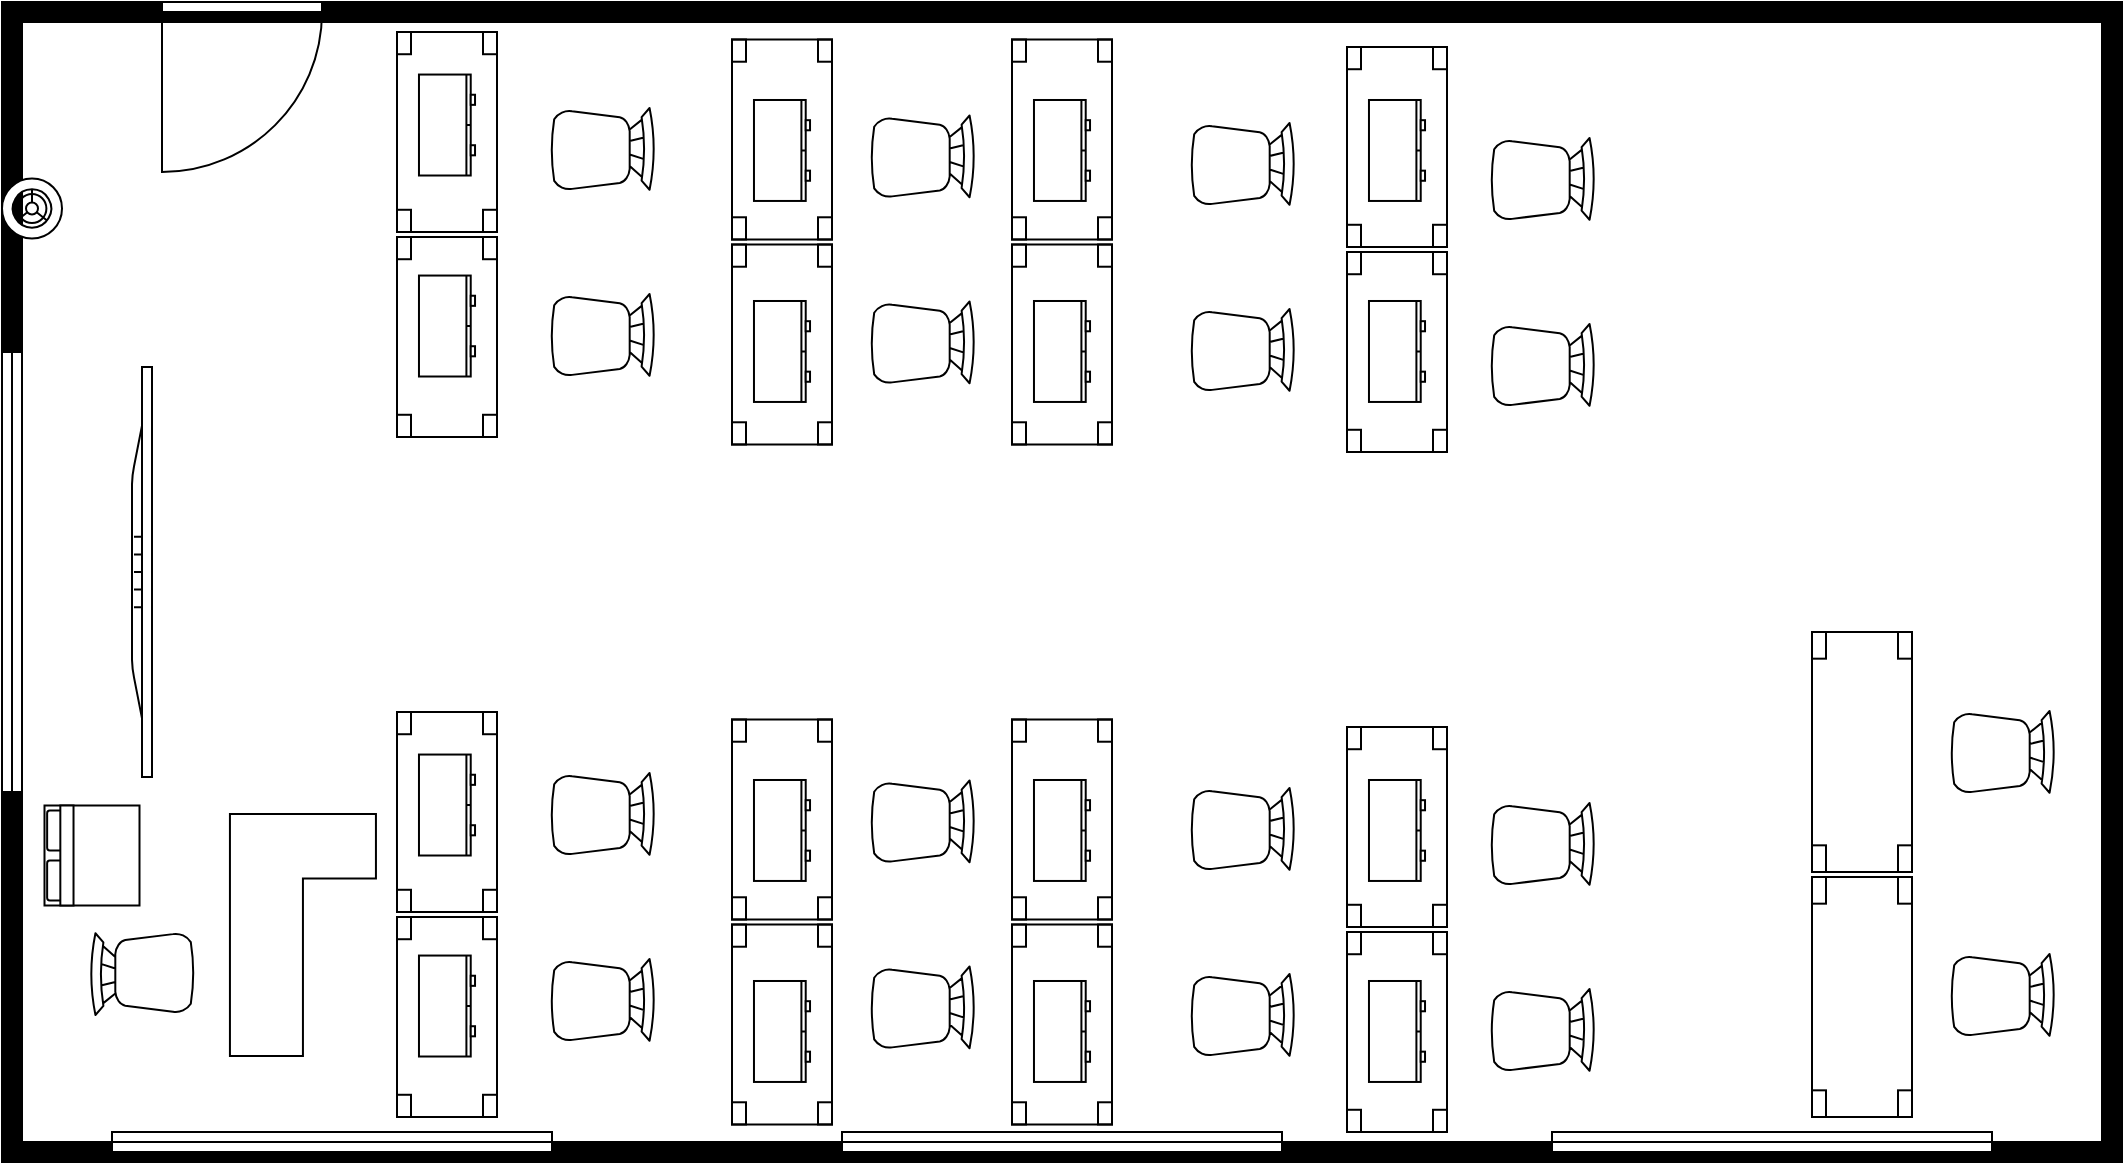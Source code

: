 <mxfile version="24.0.1" type="github">
  <diagram name="Page-1" id="bhlLS0euzK4h61q6FRkr">
    <mxGraphModel dx="2310" dy="1322" grid="1" gridSize="10" guides="1" tooltips="1" connect="1" arrows="1" fold="1" page="1" pageScale="1" pageWidth="2336" pageHeight="1654" math="0" shadow="0">
      <root>
        <mxCell id="0" />
        <mxCell id="1" parent="0" />
        <mxCell id="tyYtf-Vg3i6zd4IeGfm_-7" value="" style="verticalLabelPosition=bottom;html=1;verticalAlign=top;align=center;shape=mxgraph.floorplan.room;fillColor=strokeColor;direction=south;" vertex="1" parent="1">
          <mxGeometry x="200" y="400" width="1060" height="580" as="geometry" />
        </mxCell>
        <mxCell id="tyYtf-Vg3i6zd4IeGfm_-17" value="" style="verticalLabelPosition=bottom;html=1;verticalAlign=top;align=center;shape=mxgraph.floorplan.window;rotation=-90;direction=south;" vertex="1" parent="1">
          <mxGeometry x="360" y="860" width="10" height="220" as="geometry" />
        </mxCell>
        <mxCell id="tyYtf-Vg3i6zd4IeGfm_-26" value="" style="verticalLabelPosition=bottom;html=1;verticalAlign=top;align=center;shape=mxgraph.floorplan.doorLeft;aspect=fixed;" vertex="1" parent="1">
          <mxGeometry x="280" y="400" width="80" height="85" as="geometry" />
        </mxCell>
        <mxCell id="tyYtf-Vg3i6zd4IeGfm_-27" value="" style="verticalLabelPosition=bottom;html=1;verticalAlign=top;align=center;shape=mxgraph.floorplan.table;rotation=-90;" vertex="1" parent="1">
          <mxGeometry x="372.5" y="440" width="100" height="50" as="geometry" />
        </mxCell>
        <mxCell id="tyYtf-Vg3i6zd4IeGfm_-33" value="" style="verticalLabelPosition=bottom;html=1;verticalAlign=top;align=center;shape=mxgraph.floorplan.window;rotation=-90;direction=south;" vertex="1" parent="1">
          <mxGeometry x="725" y="860" width="10" height="220" as="geometry" />
        </mxCell>
        <mxCell id="tyYtf-Vg3i6zd4IeGfm_-34" value="" style="verticalLabelPosition=bottom;html=1;verticalAlign=top;align=center;shape=mxgraph.floorplan.window;rotation=-90;direction=south;" vertex="1" parent="1">
          <mxGeometry x="1080" y="860" width="10" height="220" as="geometry" />
        </mxCell>
        <mxCell id="tyYtf-Vg3i6zd4IeGfm_-35" value="" style="verticalLabelPosition=bottom;html=1;verticalAlign=top;align=center;shape=mxgraph.floorplan.table;rotation=-90;" vertex="1" parent="1">
          <mxGeometry x="372.5" y="542.5" width="100" height="50" as="geometry" />
        </mxCell>
        <mxCell id="tyYtf-Vg3i6zd4IeGfm_-36" value="" style="verticalLabelPosition=bottom;html=1;verticalAlign=top;align=center;shape=mxgraph.floorplan.table;rotation=-90;" vertex="1" parent="1">
          <mxGeometry x="372.5" y="780" width="100" height="50" as="geometry" />
        </mxCell>
        <mxCell id="tyYtf-Vg3i6zd4IeGfm_-37" value="" style="verticalLabelPosition=bottom;html=1;verticalAlign=top;align=center;shape=mxgraph.floorplan.table;rotation=-90;" vertex="1" parent="1">
          <mxGeometry x="372.5" y="882.5" width="100" height="50" as="geometry" />
        </mxCell>
        <mxCell id="tyYtf-Vg3i6zd4IeGfm_-38" value="" style="verticalLabelPosition=bottom;html=1;verticalAlign=top;align=center;shape=mxgraph.floorplan.table;rotation=-90;" vertex="1" parent="1">
          <mxGeometry x="540" y="443.75" width="100" height="50" as="geometry" />
        </mxCell>
        <mxCell id="tyYtf-Vg3i6zd4IeGfm_-39" value="" style="verticalLabelPosition=bottom;html=1;verticalAlign=top;align=center;shape=mxgraph.floorplan.table;rotation=-90;" vertex="1" parent="1">
          <mxGeometry x="540" y="546.25" width="100" height="50" as="geometry" />
        </mxCell>
        <mxCell id="tyYtf-Vg3i6zd4IeGfm_-40" value="" style="verticalLabelPosition=bottom;html=1;verticalAlign=top;align=center;shape=mxgraph.floorplan.table;rotation=-90;" vertex="1" parent="1">
          <mxGeometry x="540" y="783.75" width="100" height="50" as="geometry" />
        </mxCell>
        <mxCell id="tyYtf-Vg3i6zd4IeGfm_-41" value="" style="verticalLabelPosition=bottom;html=1;verticalAlign=top;align=center;shape=mxgraph.floorplan.table;rotation=-90;" vertex="1" parent="1">
          <mxGeometry x="540" y="886.25" width="100" height="50" as="geometry" />
        </mxCell>
        <mxCell id="tyYtf-Vg3i6zd4IeGfm_-42" value="" style="verticalLabelPosition=bottom;html=1;verticalAlign=top;align=center;shape=mxgraph.floorplan.table;rotation=-90;" vertex="1" parent="1">
          <mxGeometry x="680" y="443.75" width="100" height="50" as="geometry" />
        </mxCell>
        <mxCell id="tyYtf-Vg3i6zd4IeGfm_-43" value="" style="verticalLabelPosition=bottom;html=1;verticalAlign=top;align=center;shape=mxgraph.floorplan.table;rotation=-90;" vertex="1" parent="1">
          <mxGeometry x="680" y="546.25" width="100" height="50" as="geometry" />
        </mxCell>
        <mxCell id="tyYtf-Vg3i6zd4IeGfm_-44" value="" style="verticalLabelPosition=bottom;html=1;verticalAlign=top;align=center;shape=mxgraph.floorplan.table;rotation=-90;" vertex="1" parent="1">
          <mxGeometry x="680" y="783.75" width="100" height="50" as="geometry" />
        </mxCell>
        <mxCell id="tyYtf-Vg3i6zd4IeGfm_-45" value="" style="verticalLabelPosition=bottom;html=1;verticalAlign=top;align=center;shape=mxgraph.floorplan.table;rotation=-90;" vertex="1" parent="1">
          <mxGeometry x="680" y="886.25" width="100" height="50" as="geometry" />
        </mxCell>
        <mxCell id="tyYtf-Vg3i6zd4IeGfm_-46" value="" style="verticalLabelPosition=bottom;html=1;verticalAlign=top;align=center;shape=mxgraph.floorplan.table;rotation=-90;" vertex="1" parent="1">
          <mxGeometry x="847.5" y="447.5" width="100" height="50" as="geometry" />
        </mxCell>
        <mxCell id="tyYtf-Vg3i6zd4IeGfm_-47" value="" style="verticalLabelPosition=bottom;html=1;verticalAlign=top;align=center;shape=mxgraph.floorplan.table;rotation=-90;" vertex="1" parent="1">
          <mxGeometry x="847.5" y="550" width="100" height="50" as="geometry" />
        </mxCell>
        <mxCell id="tyYtf-Vg3i6zd4IeGfm_-48" value="" style="verticalLabelPosition=bottom;html=1;verticalAlign=top;align=center;shape=mxgraph.floorplan.table;rotation=-90;" vertex="1" parent="1">
          <mxGeometry x="847.5" y="787.5" width="100" height="50" as="geometry" />
        </mxCell>
        <mxCell id="tyYtf-Vg3i6zd4IeGfm_-49" value="" style="verticalLabelPosition=bottom;html=1;verticalAlign=top;align=center;shape=mxgraph.floorplan.table;rotation=-90;" vertex="1" parent="1">
          <mxGeometry x="847.5" y="890" width="100" height="50" as="geometry" />
        </mxCell>
        <mxCell id="tyYtf-Vg3i6zd4IeGfm_-50" value="" style="verticalLabelPosition=bottom;html=1;verticalAlign=top;align=center;shape=mxgraph.floorplan.desk_corner_2;rotation=90;flipH=0;flipV=1;" vertex="1" parent="1">
          <mxGeometry x="290" y="830" width="120.94" height="73" as="geometry" />
        </mxCell>
        <mxCell id="tyYtf-Vg3i6zd4IeGfm_-51" value="" style="verticalLabelPosition=bottom;html=1;verticalAlign=top;align=center;shape=mxgraph.floorplan.table;rotation=-90;" vertex="1" parent="1">
          <mxGeometry x="1070" y="750" width="120" height="50" as="geometry" />
        </mxCell>
        <mxCell id="tyYtf-Vg3i6zd4IeGfm_-52" value="" style="verticalLabelPosition=bottom;html=1;verticalAlign=top;align=center;shape=mxgraph.floorplan.table;rotation=-90;" vertex="1" parent="1">
          <mxGeometry x="1070" y="872.5" width="120" height="50" as="geometry" />
        </mxCell>
        <mxCell id="tyYtf-Vg3i6zd4IeGfm_-53" value="" style="verticalLabelPosition=bottom;html=1;verticalAlign=top;align=center;shape=mxgraph.floorplan.chair;rotation=90;" vertex="1" parent="1">
          <mxGeometry x="480" y="540.5" width="41" height="52" as="geometry" />
        </mxCell>
        <mxCell id="tyYtf-Vg3i6zd4IeGfm_-54" value="" style="verticalLabelPosition=bottom;html=1;verticalAlign=top;align=center;shape=mxgraph.floorplan.chair;rotation=90;" vertex="1" parent="1">
          <mxGeometry x="480" y="447.5" width="41" height="52" as="geometry" />
        </mxCell>
        <mxCell id="tyYtf-Vg3i6zd4IeGfm_-55" value="" style="verticalLabelPosition=bottom;html=1;verticalAlign=top;align=center;shape=mxgraph.floorplan.chair;rotation=90;" vertex="1" parent="1">
          <mxGeometry x="480" y="873" width="41" height="52" as="geometry" />
        </mxCell>
        <mxCell id="tyYtf-Vg3i6zd4IeGfm_-56" value="" style="verticalLabelPosition=bottom;html=1;verticalAlign=top;align=center;shape=mxgraph.floorplan.chair;rotation=90;" vertex="1" parent="1">
          <mxGeometry x="480" y="780" width="41" height="52" as="geometry" />
        </mxCell>
        <mxCell id="tyYtf-Vg3i6zd4IeGfm_-57" value="" style="verticalLabelPosition=bottom;html=1;verticalAlign=top;align=center;shape=mxgraph.floorplan.chair;rotation=90;" vertex="1" parent="1">
          <mxGeometry x="640" y="544.25" width="41" height="52" as="geometry" />
        </mxCell>
        <mxCell id="tyYtf-Vg3i6zd4IeGfm_-58" value="" style="verticalLabelPosition=bottom;html=1;verticalAlign=top;align=center;shape=mxgraph.floorplan.chair;rotation=90;" vertex="1" parent="1">
          <mxGeometry x="640" y="451.25" width="41" height="52" as="geometry" />
        </mxCell>
        <mxCell id="tyYtf-Vg3i6zd4IeGfm_-59" value="" style="verticalLabelPosition=bottom;html=1;verticalAlign=top;align=center;shape=mxgraph.floorplan.chair;rotation=90;" vertex="1" parent="1">
          <mxGeometry x="640" y="876.75" width="41" height="52" as="geometry" />
        </mxCell>
        <mxCell id="tyYtf-Vg3i6zd4IeGfm_-60" value="" style="verticalLabelPosition=bottom;html=1;verticalAlign=top;align=center;shape=mxgraph.floorplan.chair;rotation=90;" vertex="1" parent="1">
          <mxGeometry x="640" y="783.75" width="41" height="52" as="geometry" />
        </mxCell>
        <mxCell id="tyYtf-Vg3i6zd4IeGfm_-61" value="" style="verticalLabelPosition=bottom;html=1;verticalAlign=top;align=center;shape=mxgraph.floorplan.chair;rotation=90;" vertex="1" parent="1">
          <mxGeometry x="800" y="548" width="41" height="52" as="geometry" />
        </mxCell>
        <mxCell id="tyYtf-Vg3i6zd4IeGfm_-62" value="" style="verticalLabelPosition=bottom;html=1;verticalAlign=top;align=center;shape=mxgraph.floorplan.chair;rotation=90;" vertex="1" parent="1">
          <mxGeometry x="800" y="455" width="41" height="52" as="geometry" />
        </mxCell>
        <mxCell id="tyYtf-Vg3i6zd4IeGfm_-63" value="" style="verticalLabelPosition=bottom;html=1;verticalAlign=top;align=center;shape=mxgraph.floorplan.chair;rotation=90;" vertex="1" parent="1">
          <mxGeometry x="800" y="880.5" width="41" height="52" as="geometry" />
        </mxCell>
        <mxCell id="tyYtf-Vg3i6zd4IeGfm_-64" value="" style="verticalLabelPosition=bottom;html=1;verticalAlign=top;align=center;shape=mxgraph.floorplan.chair;rotation=90;" vertex="1" parent="1">
          <mxGeometry x="800" y="787.5" width="41" height="52" as="geometry" />
        </mxCell>
        <mxCell id="tyYtf-Vg3i6zd4IeGfm_-65" value="" style="verticalLabelPosition=bottom;html=1;verticalAlign=top;align=center;shape=mxgraph.floorplan.chair;rotation=90;" vertex="1" parent="1">
          <mxGeometry x="950" y="555.5" width="41" height="52" as="geometry" />
        </mxCell>
        <mxCell id="tyYtf-Vg3i6zd4IeGfm_-66" value="" style="verticalLabelPosition=bottom;html=1;verticalAlign=top;align=center;shape=mxgraph.floorplan.chair;rotation=90;" vertex="1" parent="1">
          <mxGeometry x="950" y="462.5" width="41" height="52" as="geometry" />
        </mxCell>
        <mxCell id="tyYtf-Vg3i6zd4IeGfm_-67" value="" style="verticalLabelPosition=bottom;html=1;verticalAlign=top;align=center;shape=mxgraph.floorplan.chair;rotation=90;" vertex="1" parent="1">
          <mxGeometry x="950" y="888" width="41" height="52" as="geometry" />
        </mxCell>
        <mxCell id="tyYtf-Vg3i6zd4IeGfm_-68" value="" style="verticalLabelPosition=bottom;html=1;verticalAlign=top;align=center;shape=mxgraph.floorplan.chair;rotation=90;" vertex="1" parent="1">
          <mxGeometry x="950" y="795" width="41" height="52" as="geometry" />
        </mxCell>
        <mxCell id="tyYtf-Vg3i6zd4IeGfm_-69" value="" style="verticalLabelPosition=bottom;html=1;verticalAlign=top;align=center;shape=mxgraph.floorplan.chair;rotation=90;" vertex="1" parent="1">
          <mxGeometry x="1180" y="870.5" width="41" height="52" as="geometry" />
        </mxCell>
        <mxCell id="tyYtf-Vg3i6zd4IeGfm_-70" value="" style="verticalLabelPosition=bottom;html=1;verticalAlign=top;align=center;shape=mxgraph.floorplan.chair;rotation=90;" vertex="1" parent="1">
          <mxGeometry x="1180" y="749" width="41" height="52" as="geometry" />
        </mxCell>
        <mxCell id="tyYtf-Vg3i6zd4IeGfm_-71" value="" style="verticalLabelPosition=bottom;html=1;verticalAlign=top;align=center;shape=mxgraph.floorplan.chair;rotation=-90;" vertex="1" parent="1">
          <mxGeometry x="249.5" y="860" width="41" height="52" as="geometry" />
        </mxCell>
        <mxCell id="tyYtf-Vg3i6zd4IeGfm_-72" value="" style="verticalLabelPosition=bottom;html=1;verticalAlign=top;align=center;shape=mxgraph.floorplan.dresser;rotation=-90;" vertex="1" parent="1">
          <mxGeometry x="397.26" y="787.5" width="50.48" height="28.03" as="geometry" />
        </mxCell>
        <mxCell id="tyYtf-Vg3i6zd4IeGfm_-73" value="" style="verticalLabelPosition=bottom;html=1;verticalAlign=top;align=center;shape=mxgraph.floorplan.dresser;rotation=-90;" vertex="1" parent="1">
          <mxGeometry x="397.26" y="888" width="50.48" height="28.03" as="geometry" />
        </mxCell>
        <mxCell id="tyYtf-Vg3i6zd4IeGfm_-74" value="" style="verticalLabelPosition=bottom;html=1;verticalAlign=top;align=center;shape=mxgraph.floorplan.dresser;rotation=-90;" vertex="1" parent="1">
          <mxGeometry x="397.26" y="447.5" width="50.48" height="28.03" as="geometry" />
        </mxCell>
        <mxCell id="tyYtf-Vg3i6zd4IeGfm_-75" value="" style="verticalLabelPosition=bottom;html=1;verticalAlign=top;align=center;shape=mxgraph.floorplan.dresser;rotation=-90;" vertex="1" parent="1">
          <mxGeometry x="397.26" y="548" width="50.48" height="28.03" as="geometry" />
        </mxCell>
        <mxCell id="tyYtf-Vg3i6zd4IeGfm_-76" value="" style="verticalLabelPosition=bottom;html=1;verticalAlign=top;align=center;shape=mxgraph.floorplan.dresser;rotation=-90;" vertex="1" parent="1">
          <mxGeometry x="564.76" y="800.22" width="50.48" height="28.03" as="geometry" />
        </mxCell>
        <mxCell id="tyYtf-Vg3i6zd4IeGfm_-77" value="" style="verticalLabelPosition=bottom;html=1;verticalAlign=top;align=center;shape=mxgraph.floorplan.dresser;rotation=-90;" vertex="1" parent="1">
          <mxGeometry x="564.76" y="900.72" width="50.48" height="28.03" as="geometry" />
        </mxCell>
        <mxCell id="tyYtf-Vg3i6zd4IeGfm_-78" value="" style="verticalLabelPosition=bottom;html=1;verticalAlign=top;align=center;shape=mxgraph.floorplan.dresser;rotation=-90;" vertex="1" parent="1">
          <mxGeometry x="564.76" y="460.22" width="50.48" height="28.03" as="geometry" />
        </mxCell>
        <mxCell id="tyYtf-Vg3i6zd4IeGfm_-79" value="" style="verticalLabelPosition=bottom;html=1;verticalAlign=top;align=center;shape=mxgraph.floorplan.dresser;rotation=-90;" vertex="1" parent="1">
          <mxGeometry x="564.76" y="560.72" width="50.48" height="28.03" as="geometry" />
        </mxCell>
        <mxCell id="tyYtf-Vg3i6zd4IeGfm_-80" value="" style="verticalLabelPosition=bottom;html=1;verticalAlign=top;align=center;shape=mxgraph.floorplan.dresser;rotation=-90;" vertex="1" parent="1">
          <mxGeometry x="704.76" y="800.22" width="50.48" height="28.03" as="geometry" />
        </mxCell>
        <mxCell id="tyYtf-Vg3i6zd4IeGfm_-81" value="" style="verticalLabelPosition=bottom;html=1;verticalAlign=top;align=center;shape=mxgraph.floorplan.dresser;rotation=-90;" vertex="1" parent="1">
          <mxGeometry x="704.76" y="900.72" width="50.48" height="28.03" as="geometry" />
        </mxCell>
        <mxCell id="tyYtf-Vg3i6zd4IeGfm_-82" value="" style="verticalLabelPosition=bottom;html=1;verticalAlign=top;align=center;shape=mxgraph.floorplan.dresser;rotation=-90;" vertex="1" parent="1">
          <mxGeometry x="704.76" y="460.22" width="50.48" height="28.03" as="geometry" />
        </mxCell>
        <mxCell id="tyYtf-Vg3i6zd4IeGfm_-83" value="" style="verticalLabelPosition=bottom;html=1;verticalAlign=top;align=center;shape=mxgraph.floorplan.dresser;rotation=-90;" vertex="1" parent="1">
          <mxGeometry x="704.76" y="560.72" width="50.48" height="28.03" as="geometry" />
        </mxCell>
        <mxCell id="tyYtf-Vg3i6zd4IeGfm_-84" value="" style="verticalLabelPosition=bottom;html=1;verticalAlign=top;align=center;shape=mxgraph.floorplan.dresser;rotation=-90;" vertex="1" parent="1">
          <mxGeometry x="872.26" y="800.22" width="50.48" height="28.03" as="geometry" />
        </mxCell>
        <mxCell id="tyYtf-Vg3i6zd4IeGfm_-85" value="" style="verticalLabelPosition=bottom;html=1;verticalAlign=top;align=center;shape=mxgraph.floorplan.dresser;rotation=-90;" vertex="1" parent="1">
          <mxGeometry x="872.26" y="900.72" width="50.48" height="28.03" as="geometry" />
        </mxCell>
        <mxCell id="tyYtf-Vg3i6zd4IeGfm_-86" value="" style="verticalLabelPosition=bottom;html=1;verticalAlign=top;align=center;shape=mxgraph.floorplan.dresser;rotation=-90;" vertex="1" parent="1">
          <mxGeometry x="872.26" y="460.22" width="50.48" height="28.03" as="geometry" />
        </mxCell>
        <mxCell id="tyYtf-Vg3i6zd4IeGfm_-87" value="" style="verticalLabelPosition=bottom;html=1;verticalAlign=top;align=center;shape=mxgraph.floorplan.dresser;rotation=-90;" vertex="1" parent="1">
          <mxGeometry x="872.26" y="560.72" width="50.48" height="28.03" as="geometry" />
        </mxCell>
        <mxCell id="tyYtf-Vg3i6zd4IeGfm_-88" value="" style="verticalLabelPosition=bottom;html=1;verticalAlign=top;align=center;shape=mxgraph.floorplan.flat_tv;rotation=-90;" vertex="1" parent="1">
          <mxGeometry x="167.5" y="680" width="205" height="10" as="geometry" />
        </mxCell>
        <mxCell id="tyYtf-Vg3i6zd4IeGfm_-89" value="" style="verticalLabelPosition=bottom;html=1;verticalAlign=top;align=center;shape=mxgraph.floorplan.window;rotation=-180;direction=south;" vertex="1" parent="1">
          <mxGeometry x="200" y="575" width="10" height="220" as="geometry" />
        </mxCell>
        <mxCell id="tyYtf-Vg3i6zd4IeGfm_-92" value="" style="verticalLabelPosition=bottom;html=1;verticalAlign=top;align=center;shape=mxgraph.floorplan.bed_double;rotation=-90;" vertex="1" parent="1">
          <mxGeometry x="220" y="803" width="50" height="47.5" as="geometry" />
        </mxCell>
        <mxCell id="tyYtf-Vg3i6zd4IeGfm_-93" value="" style="verticalLabelPosition=bottom;html=1;verticalAlign=top;align=center;shape=mxgraph.floorplan.floor_lamp;" vertex="1" parent="1">
          <mxGeometry x="200" y="488.25" width="30" height="30" as="geometry" />
        </mxCell>
      </root>
    </mxGraphModel>
  </diagram>
</mxfile>
